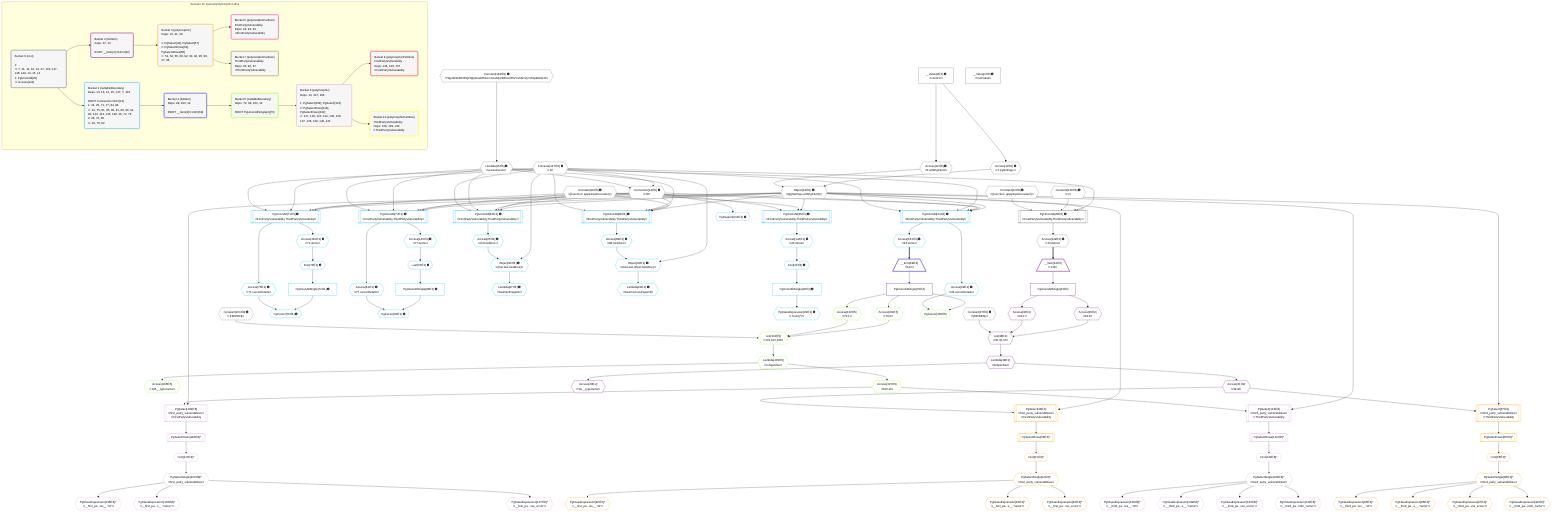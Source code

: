 %%{init: {'themeVariables': { 'fontSize': '12px'}}}%%
graph TD
    classDef path fill:#eee,stroke:#000,color:#000
    classDef plan fill:#fff,stroke-width:1px,color:#000
    classDef itemplan fill:#fff,stroke-width:2px,color:#000
    classDef unbatchedplan fill:#dff,stroke-width:1px,color:#000
    classDef sideeffectplan fill:#fcc,stroke-width:2px,color:#000
    classDef bucket fill:#f6f6f6,color:#000,stroke-width:2px,text-align:left

    subgraph "Buckets for queries/polymorphic/vulns"
    Bucket0("Bucket 0 (root)<br /><br />1: <br />ᐳ: 7, 11, 12, 16, 22, 37, 103, 147, 148, 149, 13, 15, 14<br />2: PgUnionAll[20]<br />ᐳ: Access[142]"):::bucket
    Bucket1("Bucket 1 (nullableBoundary)<br />Deps: 13, 16, 14, 15, 147, 7, 103<br /><br />ROOT Connectionᐸ10ᐳ[14]<br />1: 24, 25, 71, 77, 84, 88<br />ᐳ: 31, 75, 81, 85, 86, 87, 89, 90, 91, 99, 143, 144, 145, 146, 26, 72, 78<br />2: 28, 74, 80<br />ᐳ: 29, 76, 82"):::bucket
    Bucket2("Bucket 2 (listItem)<br />Deps: 37, 13<br /><br />ROOT __Item{2}ᐸ142ᐳ[32]"):::bucket
    Bucket3("Bucket 3 (polymorphic)<br />Deps: 13, 41, 40<br /><br />1: PgSelect[43], PgSelect[57]<br />2: PgSelectRows[52], PgSelectRows[66]<br />ᐳ: 51, 54, 65, 68, 92, 93, 94, 95, 96, 97, 98"):::bucket
    Bucket4("Bucket 4 (listItem)<br />Deps: 99, 103, 13<br /><br />ROOT __Item{4}ᐸ143ᐳ[69]"):::bucket
    Bucket5("Bucket 5 (nullableBoundary)<br />Deps: 70, 99, 103, 13<br /><br />ROOT PgUnionAllSingle{4}[70]"):::bucket
    Bucket6("Bucket 6 (polymorphicPartition)<br />FirstPartyVulnerability<br />Deps: 92, 93, 94<br />ᐳFirstPartyVulnerability"):::bucket
    Bucket7("Bucket 7 (polymorphicPartition)<br />ThirdPartyVulnerability<br />Deps: 95, 96, 97<br />ᐳThirdPartyVulnerability"):::bucket
    Bucket8("Bucket 8 (polymorphic)<br />Deps: 13, 107, 106<br /><br />1: PgSelect[109], PgSelect[123]<br />2: PgSelectRows[118], PgSelectRows[132]<br />ᐳ: 117, 120, 131, 134, 135, 136, 137, 138, 139, 140, 141"):::bucket
    Bucket9("Bucket 9 (polymorphicPartition)<br />FirstPartyVulnerability<br />Deps: 135, 136, 137<br />ᐳFirstPartyVulnerability"):::bucket
    Bucket10("Bucket 10 (polymorphicPartition)<br />ThirdPartyVulnerability<br />Deps: 138, 139, 140<br />ᐳThirdPartyVulnerability"):::bucket
    end
    Bucket0 --> Bucket1 & Bucket2
    Bucket1 --> Bucket4
    Bucket2 --> Bucket3
    Bucket3 --> Bucket6 & Bucket7
    Bucket4 --> Bucket5
    Bucket5 --> Bucket8
    Bucket8 --> Bucket9 & Bucket10

    %% plan dependencies
    PgUnionAll20[["PgUnionAll[20∈0] ➊<br />ᐸFirstPartyVulnerability,ThirdPartyVulnerabilityᐳ"]]:::plan
    Object13{{"Object[13∈0] ➊<br />ᐸ{pgSettings,withPgClient}ᐳ"}}:::plan
    Constant147{{"Constant[147∈0] ➊<br />ᐸ3ᐳ"}}:::plan
    Constant149{{"Constant[149∈0] ➊<br />ᐸ1ᐳ"}}:::plan
    Constant22{{"Constant[22∈0] ➊<br />ᐸ[Function: applyInputConstant]ᐳ"}}:::plan
    Object13 & Constant147 & Constant149 & Constant22 --> PgUnionAll20
    Access11{{"Access[11∈0] ➊<br />ᐸ2.pgSettingsᐳ"}}:::plan
    Access12{{"Access[12∈0] ➊<br />ᐸ2.withPgClientᐳ"}}:::plan
    Access11 & Access12 --> Object13
    Connection14{{"Connection[14∈0] ➊<br />ᐸ10ᐳ"}}:::plan
    Lambda15{{"Lambda[15∈0] ➊<br />ᐸparseCursorᐳ"}}:::plan
    Constant147 & Lambda15 --> Connection14
    __Value2["__Value[2∈0] ➊<br />ᐸcontextᐳ"]:::plan
    __Value2 --> Access11
    __Value2 --> Access12
    Constant148{{"Constant[148∈0] ➊<br />ᐸ'WyJkNGRlODQ2NjQ3IiwiMTAiLCJUaGlyZFBhcnR5VnVsbmVyYWJpbGl0eSIᐳ"}}:::plan
    Constant148 --> Lambda15
    Access142{{"Access[142∈0] ➊<br />ᐸ20.itemsᐳ"}}:::plan
    PgUnionAll20 --> Access142
    __Value4["__Value[4∈0] ➊<br />ᐸrootValueᐳ"]:::plan
    Constant16{{"Constant[16∈0] ➊<br />ᐸ[Function: applyInputConstant]ᐳ"}}:::plan
    Constant37{{"Constant[37∈0] ➊<br />ᐸ[HIDDEN]ᐳ"}}:::plan
    Constant103{{"Constant[103∈0] ➊<br />ᐸ[HIDDEN]ᐳ"}}:::plan
    PgUnionAll24[["PgUnionAll[24∈1] ➊<br />ᐸFirstPartyVulnerability,ThirdPartyVulnerabilityᐳ"]]:::plan
    Object13 & Constant16 & Connection14 & Lambda15 & Constant147 --> PgUnionAll24
    PgUnionAll71[["PgUnionAll[71∈1] ➊<br />ᐸFirstPartyVulnerability,ThirdPartyVulnerabilityᐳ"]]:::plan
    Object13 & Constant16 & Connection14 & Lambda15 & Constant147 --> PgUnionAll71
    PgUnionAll77[["PgUnionAll[77∈1] ➊<br />ᐸFirstPartyVulnerability,ThirdPartyVulnerabilityᐳ"]]:::plan
    Object13 & Constant16 & Connection14 & Lambda15 & Constant147 --> PgUnionAll77
    PgUnionAll84[["PgUnionAll[84∈1] ➊<br />ᐸFirstPartyVulnerability,ThirdPartyVulnerabilityᐳ"]]:::plan
    Object13 & Constant16 & Connection14 & Lambda15 & Constant147 --> PgUnionAll84
    PgUnionAll88[["PgUnionAll[88∈1] ➊<br />ᐸFirstPartyVulnerability,ThirdPartyVulnerabilityᐳ"]]:::plan
    Object13 & Constant16 & Connection14 & Lambda15 & Constant147 --> PgUnionAll88
    Object90{{"Object[90∈1] ➊<br />ᐸ{first,last,offset,hasMore}ᐳ"}}:::plan
    Access89{{"Access[89∈1] ➊<br />ᐸ88.hasMoreᐳ"}}:::plan
    Constant147 & Access89 --> Object90
    PgUnionAll25[["PgUnionAll[25∈1] ➊<br />ᐸFirstPartyVulnerability,ThirdPartyVulnerabilityᐳ"]]:::plan
    Object13 & Constant16 & Connection14 --> PgUnionAll25
    Object86{{"Object[86∈1] ➊<br />ᐸ{first,last,hasMore}ᐳ"}}:::plan
    Access85{{"Access[85∈1] ➊<br />ᐸ84.hasMoreᐳ"}}:::plan
    Constant147 & Access85 --> Object86
    PgCursor76{{"PgCursor[76∈1] ➊"}}:::plan
    PgUnionAllSingle74["PgUnionAllSingle[74∈1] ➊"]:::plan
    Access75{{"Access[75∈1] ➊<br />ᐸ71.cursorDetailsᐳ"}}:::plan
    PgUnionAllSingle74 & Access75 --> PgCursor76
    PgCursor82{{"PgCursor[82∈1] ➊"}}:::plan
    PgUnionAllSingle80["PgUnionAllSingle[80∈1] ➊"]:::plan
    Access81{{"Access[81∈1] ➊<br />ᐸ77.cursorDetailsᐳ"}}:::plan
    PgUnionAllSingle80 & Access81 --> PgCursor82
    First26{{"First[26∈1] ➊"}}:::plan
    Access144{{"Access[144∈1] ➊<br />ᐸ25.itemsᐳ"}}:::plan
    Access144 --> First26
    PgUnionAllSingle28["PgUnionAllSingle[28∈1] ➊"]:::plan
    First26 --> PgUnionAllSingle28
    PgClassExpression29{{"PgClassExpression[29∈1] ➊<br />ᐸcount(*)ᐳ"}}:::plan
    PgUnionAllSingle28 --> PgClassExpression29
    PgPageInfo31{{"PgPageInfo[31∈1] ➊"}}:::plan
    Connection14 --> PgPageInfo31
    First72{{"First[72∈1] ➊"}}:::plan
    Access145{{"Access[145∈1] ➊<br />ᐸ71.itemsᐳ"}}:::plan
    Access145 --> First72
    First72 --> PgUnionAllSingle74
    PgUnionAll71 --> Access75
    Last78{{"Last[78∈1] ➊"}}:::plan
    Access146{{"Access[146∈1] ➊<br />ᐸ77.itemsᐳ"}}:::plan
    Access146 --> Last78
    Last78 --> PgUnionAllSingle80
    PgUnionAll77 --> Access81
    PgUnionAll84 --> Access85
    Lambda87{{"Lambda[87∈1] ➊<br />ᐸhasNextPageCbᐳ"}}:::plan
    Object86 --> Lambda87
    PgUnionAll88 --> Access89
    Lambda91{{"Lambda[91∈1] ➊<br />ᐸhasPreviousPageCbᐳ"}}:::plan
    Object90 --> Lambda91
    Access99{{"Access[99∈1] ➊<br />ᐸ24.cursorDetailsᐳ"}}:::plan
    PgUnionAll24 --> Access99
    Access143{{"Access[143∈1] ➊<br />ᐸ24.itemsᐳ"}}:::plan
    PgUnionAll24 --> Access143
    PgUnionAll25 --> Access144
    PgUnionAll71 --> Access145
    PgUnionAll77 --> Access146
    __Item69[/"__Item[69∈4]<br />ᐸ143ᐳ"\]:::itemplan
    Access143 ==> __Item69
    PgUnionAllSingle70["PgUnionAllSingle[70∈4]"]:::plan
    __Item69 --> PgUnionAllSingle70
    List104{{"List[104∈5]<br />ᐸ101,102,103ᐳ"}}:::plan
    Access101{{"Access[101∈5]<br />ᐸ70.0ᐳ"}}:::plan
    Access102{{"Access[102∈5]<br />ᐸ70.1ᐳ"}}:::plan
    Access101 & Access102 & Constant103 --> List104
    PgCursor100{{"PgCursor[100∈5]"}}:::plan
    PgUnionAllSingle70 & Access99 --> PgCursor100
    PgUnionAllSingle70 --> Access101
    PgUnionAllSingle70 --> Access102
    Lambda105{{"Lambda[105∈5]<br />ᐸtoSpecifierᐳ"}}:::plan
    List104 --> Lambda105
    Access106{{"Access[106∈5]<br />ᐸ105.__typenameᐳ"}}:::plan
    Lambda105 --> Access106
    Access107{{"Access[107∈5]<br />ᐸ105.idᐳ"}}:::plan
    Lambda105 --> Access107
    PgSelect109[["PgSelect[109∈8]<br />ᐸfirst_party_vulnerabilitiesᐳ<br />ᐳFirstPartyVulnerability"]]:::plan
    Object13 & Access107 --> PgSelect109
    PgSelect123[["PgSelect[123∈8]<br />ᐸthird_party_vulnerabilitiesᐳ<br />ᐳThirdPartyVulnerability"]]:::plan
    Object13 & Access107 --> PgSelect123
    First117{{"First[117∈8]^"}}:::plan
    PgSelectRows118[["PgSelectRows[118∈8]^"]]:::plan
    PgSelectRows118 --> First117
    PgSelect109 --> PgSelectRows118
    PgSelectSingle120{{"PgSelectSingle[120∈8]^<br />ᐸfirst_party_vulnerabilitiesᐳ"}}:::plan
    First117 --> PgSelectSingle120
    First131{{"First[131∈8]^"}}:::plan
    PgSelectRows132[["PgSelectRows[132∈8]^"]]:::plan
    PgSelectRows132 --> First131
    PgSelect123 --> PgSelectRows132
    PgSelectSingle134{{"PgSelectSingle[134∈8]^<br />ᐸthird_party_vulnerabilitiesᐳ"}}:::plan
    First131 --> PgSelectSingle134
    PgClassExpression135{{"PgClassExpression[135∈8]^<br />ᐸ__first_pa...ies__.”id”ᐳ"}}:::plan
    PgSelectSingle120 --> PgClassExpression135
    PgClassExpression136{{"PgClassExpression[136∈8]^<br />ᐸ__first_pa...s__.”name”ᐳ"}}:::plan
    PgSelectSingle120 --> PgClassExpression136
    PgClassExpression137{{"PgClassExpression[137∈8]^<br />ᐸ__first_pa...vss_score”ᐳ"}}:::plan
    PgSelectSingle120 --> PgClassExpression137
    PgClassExpression138{{"PgClassExpression[138∈8]^<br />ᐸ__third_pa...ies__.”id”ᐳ"}}:::plan
    PgSelectSingle134 --> PgClassExpression138
    PgClassExpression139{{"PgClassExpression[139∈8]^<br />ᐸ__third_pa...s__.”name”ᐳ"}}:::plan
    PgSelectSingle134 --> PgClassExpression139
    PgClassExpression140{{"PgClassExpression[140∈8]^<br />ᐸ__third_pa...vss_score”ᐳ"}}:::plan
    PgSelectSingle134 --> PgClassExpression140
    PgClassExpression141{{"PgClassExpression[141∈8]^<br />ᐸ__third_pa...ndor_name”ᐳ"}}:::plan
    PgSelectSingle134 --> PgClassExpression141
    List38{{"List[38∈2]<br />ᐸ35,36,37ᐳ"}}:::plan
    Access35{{"Access[35∈2]<br />ᐸ33.0ᐳ"}}:::plan
    Access36{{"Access[36∈2]<br />ᐸ33.1ᐳ"}}:::plan
    Access35 & Access36 & Constant37 --> List38
    __Item32[/"__Item[32∈2]<br />ᐸ142ᐳ"\]:::itemplan
    Access142 ==> __Item32
    PgUnionAllSingle33["PgUnionAllSingle[33∈2]"]:::plan
    __Item32 --> PgUnionAllSingle33
    PgUnionAllSingle33 --> Access35
    PgUnionAllSingle33 --> Access36
    Lambda39{{"Lambda[39∈2]<br />ᐸtoSpecifierᐳ"}}:::plan
    List38 --> Lambda39
    Access40{{"Access[40∈2]<br />ᐸ39.__typenameᐳ"}}:::plan
    Lambda39 --> Access40
    Access41{{"Access[41∈2]<br />ᐸ39.idᐳ"}}:::plan
    Lambda39 --> Access41
    PgSelect43[["PgSelect[43∈3]<br />ᐸfirst_party_vulnerabilitiesᐳ<br />ᐳFirstPartyVulnerability"]]:::plan
    Object13 & Access41 --> PgSelect43
    PgSelect57[["PgSelect[57∈3]<br />ᐸthird_party_vulnerabilitiesᐳ<br />ᐳThirdPartyVulnerability"]]:::plan
    Object13 & Access41 --> PgSelect57
    First51{{"First[51∈3]^"}}:::plan
    PgSelectRows52[["PgSelectRows[52∈3]^"]]:::plan
    PgSelectRows52 --> First51
    PgSelect43 --> PgSelectRows52
    PgSelectSingle54{{"PgSelectSingle[54∈3]^<br />ᐸfirst_party_vulnerabilitiesᐳ"}}:::plan
    First51 --> PgSelectSingle54
    First65{{"First[65∈3]^"}}:::plan
    PgSelectRows66[["PgSelectRows[66∈3]^"]]:::plan
    PgSelectRows66 --> First65
    PgSelect57 --> PgSelectRows66
    PgSelectSingle68{{"PgSelectSingle[68∈3]^<br />ᐸthird_party_vulnerabilitiesᐳ"}}:::plan
    First65 --> PgSelectSingle68
    PgClassExpression92{{"PgClassExpression[92∈3]^<br />ᐸ__first_pa...ies__.”id”ᐳ"}}:::plan
    PgSelectSingle54 --> PgClassExpression92
    PgClassExpression93{{"PgClassExpression[93∈3]^<br />ᐸ__first_pa...s__.”name”ᐳ"}}:::plan
    PgSelectSingle54 --> PgClassExpression93
    PgClassExpression94{{"PgClassExpression[94∈3]^<br />ᐸ__first_pa...vss_score”ᐳ"}}:::plan
    PgSelectSingle54 --> PgClassExpression94
    PgClassExpression95{{"PgClassExpression[95∈3]^<br />ᐸ__third_pa...ies__.”id”ᐳ"}}:::plan
    PgSelectSingle68 --> PgClassExpression95
    PgClassExpression96{{"PgClassExpression[96∈3]^<br />ᐸ__third_pa...s__.”name”ᐳ"}}:::plan
    PgSelectSingle68 --> PgClassExpression96
    PgClassExpression97{{"PgClassExpression[97∈3]^<br />ᐸ__third_pa...vss_score”ᐳ"}}:::plan
    PgSelectSingle68 --> PgClassExpression97
    PgClassExpression98{{"PgClassExpression[98∈3]^<br />ᐸ__third_pa...ndor_name”ᐳ"}}:::plan
    PgSelectSingle68 --> PgClassExpression98

    %% define steps
    classDef bucket0 stroke:#696969
    class Bucket0,__Value2,__Value4,Access11,Access12,Object13,Connection14,Lambda15,Constant16,PgUnionAll20,Constant22,Constant37,Constant103,Access142,Constant147,Constant148,Constant149 bucket0
    classDef bucket1 stroke:#00bfff
    class Bucket1,PgUnionAll24,PgUnionAll25,First26,PgUnionAllSingle28,PgClassExpression29,PgPageInfo31,PgUnionAll71,First72,PgUnionAllSingle74,Access75,PgCursor76,PgUnionAll77,Last78,PgUnionAllSingle80,Access81,PgCursor82,PgUnionAll84,Access85,Object86,Lambda87,PgUnionAll88,Access89,Object90,Lambda91,Access99,Access143,Access144,Access145,Access146 bucket1
    classDef bucket2 stroke:#7f007f
    class Bucket2,__Item32,PgUnionAllSingle33,Access35,Access36,List38,Lambda39,Access40,Access41 bucket2
    classDef bucket3 stroke:#ffa500
    class Bucket3,PgSelect43,First51,PgSelectRows52,PgSelectSingle54,PgSelect57,First65,PgSelectRows66,PgSelectSingle68,PgClassExpression92,PgClassExpression93,PgClassExpression94,PgClassExpression95,PgClassExpression96,PgClassExpression97,PgClassExpression98 bucket3
    classDef bucket4 stroke:#0000ff
    class Bucket4,__Item69,PgUnionAllSingle70 bucket4
    classDef bucket5 stroke:#7fff00
    class Bucket5,PgCursor100,Access101,Access102,List104,Lambda105,Access106,Access107 bucket5
    classDef bucket6 stroke:#ff1493
    class Bucket6 bucket6
    classDef bucket7 stroke:#808000
    class Bucket7 bucket7
    classDef bucket8 stroke:#dda0dd
    class Bucket8,PgSelect109,First117,PgSelectRows118,PgSelectSingle120,PgSelect123,First131,PgSelectRows132,PgSelectSingle134,PgClassExpression135,PgClassExpression136,PgClassExpression137,PgClassExpression138,PgClassExpression139,PgClassExpression140,PgClassExpression141 bucket8
    classDef bucket9 stroke:#ff0000
    class Bucket9 bucket9
    classDef bucket10 stroke:#ffff00
    class Bucket10 bucket10
